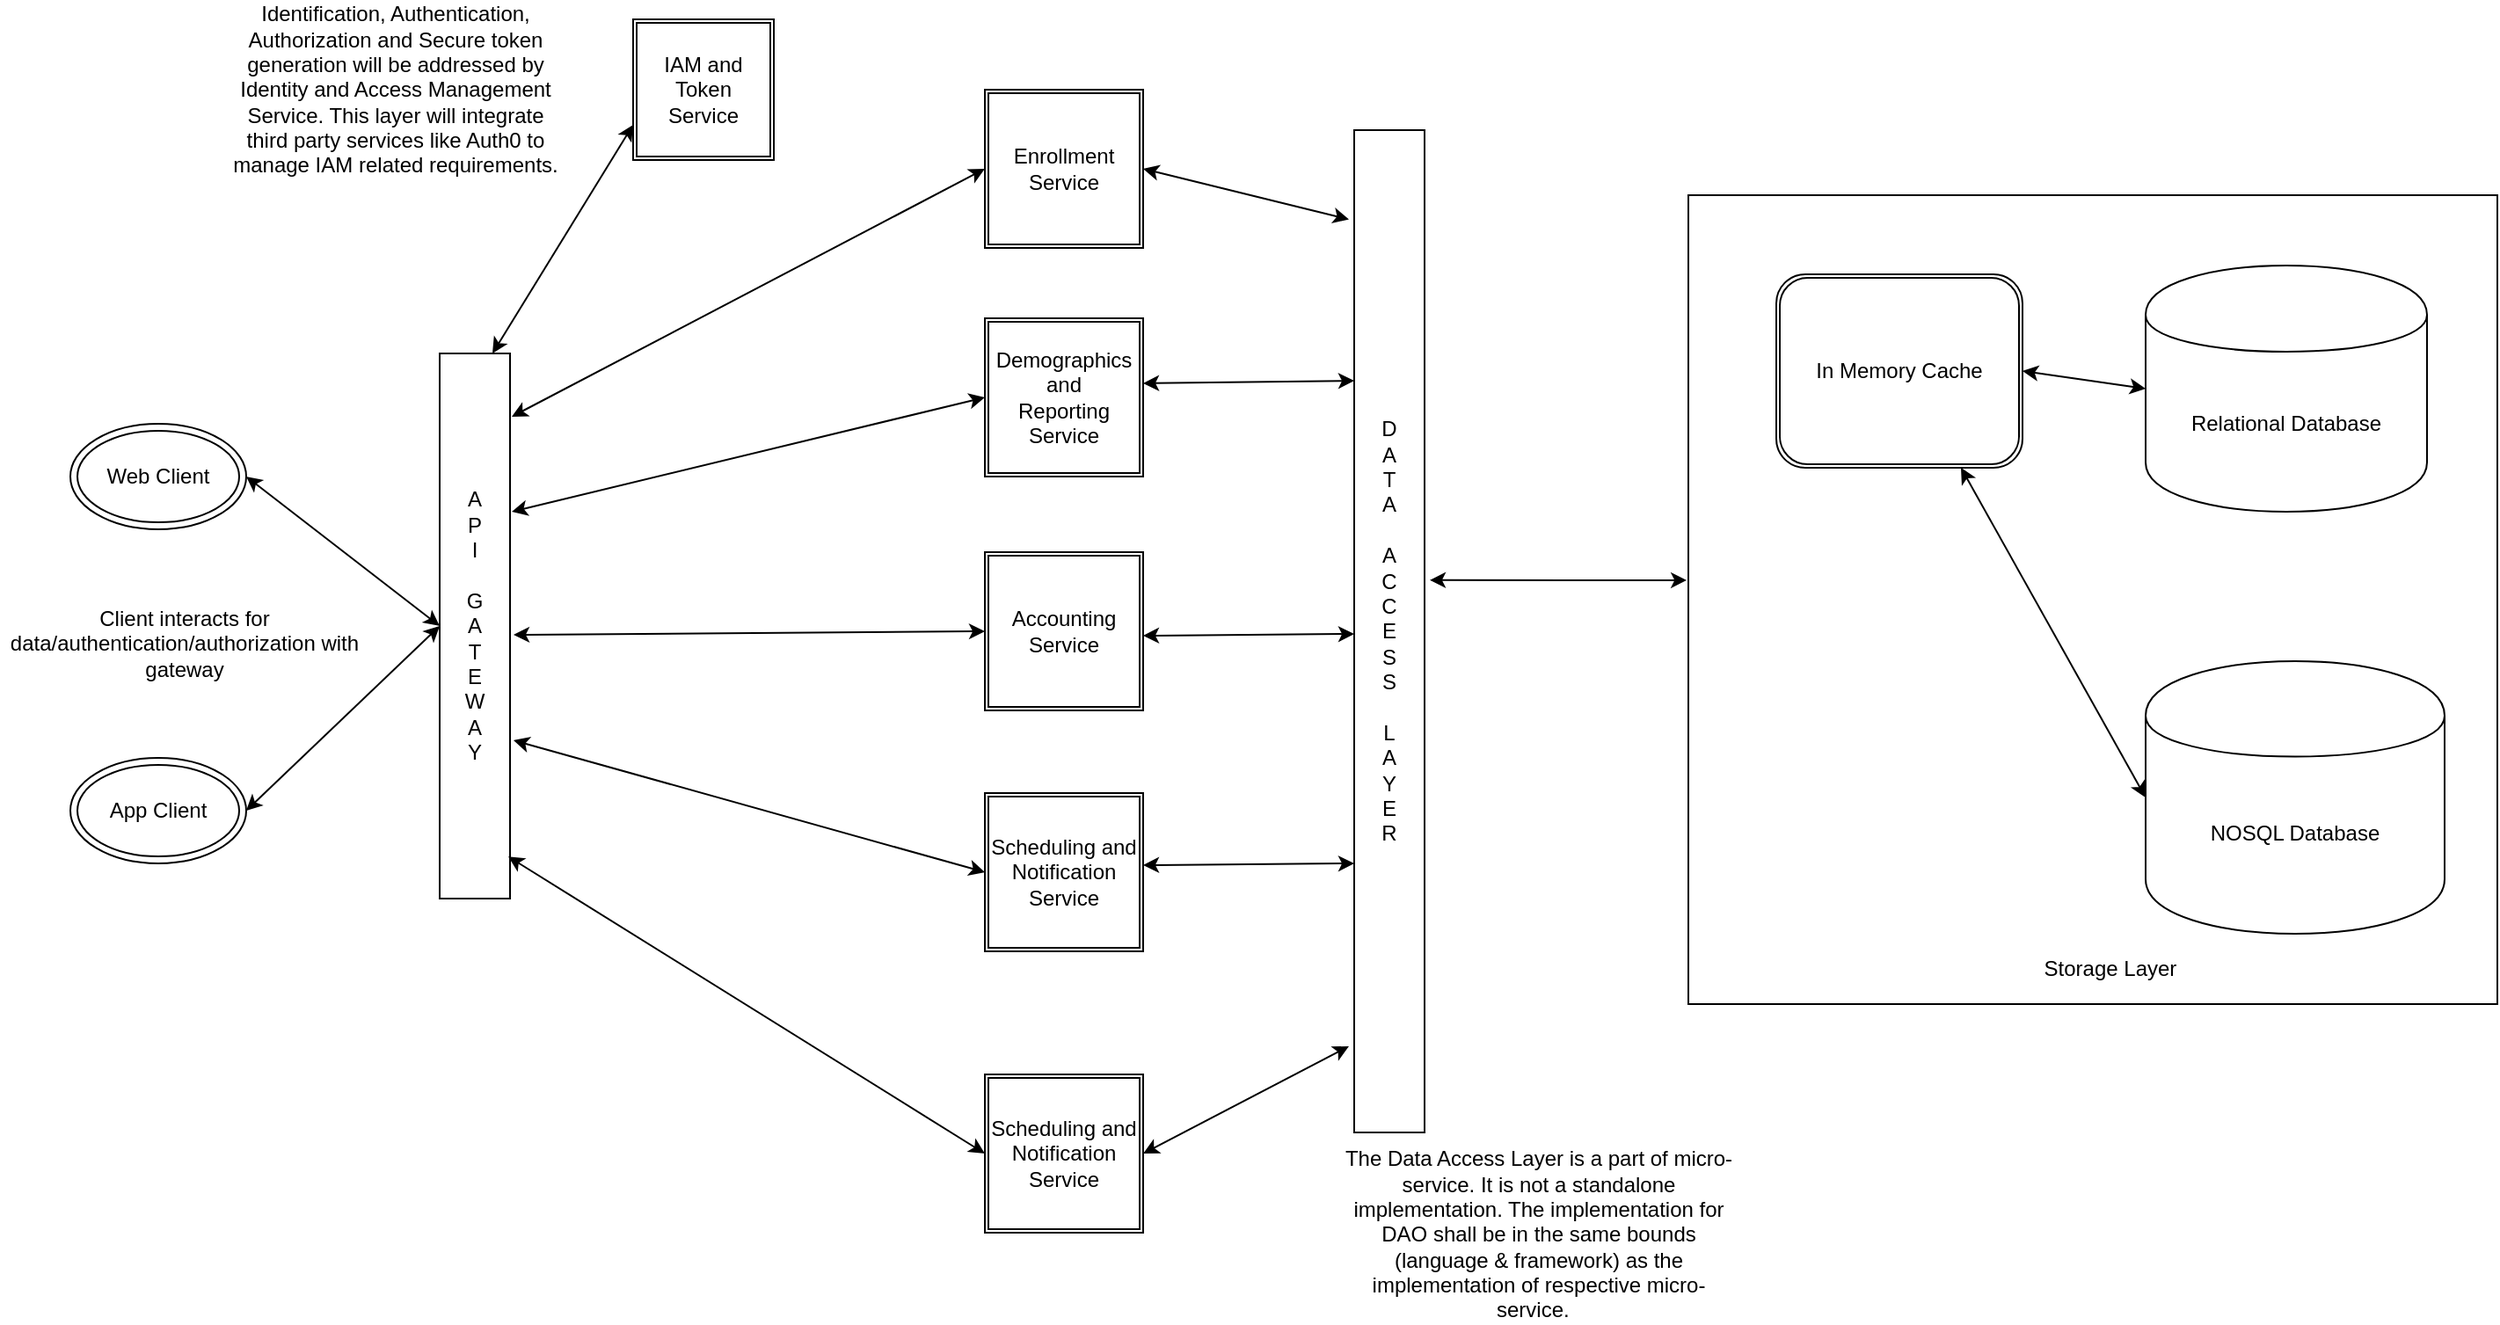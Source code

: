 <mxfile version="10.7.5" type="github"><diagram id="nEVin6h8f2KpLFeUjwzo" name="System Architecture Overview"><mxGraphModel dx="1158" dy="798" grid="1" gridSize="10" guides="1" tooltips="1" connect="1" arrows="1" fold="1" page="1" pageScale="1" pageWidth="1100" pageHeight="850" math="0" shadow="0"><root><mxCell id="0"/><mxCell id="1" parent="0"/><mxCell id="lZc6xC2uZv-VmIgXL_me-2" value="A&lt;br&gt;P&lt;br&gt;I&lt;br&gt;&lt;br&gt;G&lt;br&gt;A&lt;br&gt;T&lt;br&gt;E&lt;br&gt;W&lt;br&gt;A&lt;br&gt;Y" style="rounded=0;whiteSpace=wrap;html=1;" vertex="1" parent="1"><mxGeometry x="250" y="230" width="40" height="310" as="geometry"/></mxCell><mxCell id="lZc6xC2uZv-VmIgXL_me-3" value="IAM and Token Service" style="shape=ext;double=1;whiteSpace=wrap;html=1;aspect=fixed;" vertex="1" parent="1"><mxGeometry x="360" y="40" width="80" height="80" as="geometry"/></mxCell><mxCell id="lZc6xC2uZv-VmIgXL_me-4" value="Web Client&lt;br&gt;" style="ellipse;shape=doubleEllipse;whiteSpace=wrap;html=1;" vertex="1" parent="1"><mxGeometry x="40" y="270" width="100" height="60" as="geometry"/></mxCell><mxCell id="lZc6xC2uZv-VmIgXL_me-5" value="App Client" style="ellipse;shape=doubleEllipse;whiteSpace=wrap;html=1;" vertex="1" parent="1"><mxGeometry x="40" y="460" width="100" height="60" as="geometry"/></mxCell><mxCell id="lZc6xC2uZv-VmIgXL_me-6" value="" style="endArrow=classic;startArrow=classic;html=1;exitX=1;exitY=0.5;exitDx=0;exitDy=0;entryX=0;entryY=0.5;entryDx=0;entryDy=0;" edge="1" parent="1" source="lZc6xC2uZv-VmIgXL_me-4" target="lZc6xC2uZv-VmIgXL_me-2"><mxGeometry width="50" height="50" relative="1" as="geometry"><mxPoint x="150" y="400" as="sourcePoint"/><mxPoint x="200" y="350" as="targetPoint"/></mxGeometry></mxCell><mxCell id="lZc6xC2uZv-VmIgXL_me-7" value="" style="endArrow=classic;startArrow=classic;html=1;exitX=1;exitY=0.5;exitDx=0;exitDy=0;entryX=0;entryY=0.5;entryDx=0;entryDy=0;" edge="1" parent="1" source="lZc6xC2uZv-VmIgXL_me-5" target="lZc6xC2uZv-VmIgXL_me-2"><mxGeometry width="50" height="50" relative="1" as="geometry"><mxPoint x="160" y="490" as="sourcePoint"/><mxPoint x="210" y="440" as="targetPoint"/></mxGeometry></mxCell><UserObject label="Client interacts for data/authentication/authorization with gateway" placeholders="1" name="Variable" id="lZc6xC2uZv-VmIgXL_me-10"><mxCell style="text;html=1;strokeColor=none;fillColor=none;align=center;verticalAlign=middle;whiteSpace=wrap;overflow=hidden;" vertex="1" parent="1"><mxGeometry y="355" width="210" height="80" as="geometry"/></mxCell></UserObject><mxCell id="lZc6xC2uZv-VmIgXL_me-11" value="Enrollment Service" style="shape=ext;double=1;whiteSpace=wrap;html=1;aspect=fixed;" vertex="1" parent="1"><mxGeometry x="560" y="80" width="90" height="90" as="geometry"/></mxCell><mxCell id="lZc6xC2uZv-VmIgXL_me-12" value="Demographics and &lt;br&gt;Reporting Service&lt;br&gt;" style="shape=ext;double=1;whiteSpace=wrap;html=1;aspect=fixed;" vertex="1" parent="1"><mxGeometry x="560" y="210" width="90" height="90" as="geometry"/></mxCell><mxCell id="lZc6xC2uZv-VmIgXL_me-14" value="Accounting&lt;br&gt;Service&lt;br&gt;" style="shape=ext;double=1;whiteSpace=wrap;html=1;aspect=fixed;" vertex="1" parent="1"><mxGeometry x="560" y="343" width="90" height="90" as="geometry"/></mxCell><mxCell id="lZc6xC2uZv-VmIgXL_me-15" value="Scheduling and Notification&lt;br&gt;Service&lt;br&gt;" style="shape=ext;double=1;whiteSpace=wrap;html=1;aspect=fixed;" vertex="1" parent="1"><mxGeometry x="560" y="480" width="90" height="90" as="geometry"/></mxCell><mxCell id="lZc6xC2uZv-VmIgXL_me-16" value="" style="endArrow=classic;startArrow=classic;html=1;exitX=0.75;exitY=0;exitDx=0;exitDy=0;entryX=0;entryY=0.75;entryDx=0;entryDy=0;" edge="1" parent="1" source="lZc6xC2uZv-VmIgXL_me-2" target="lZc6xC2uZv-VmIgXL_me-3"><mxGeometry width="50" height="50" relative="1" as="geometry"><mxPoint x="310" y="220" as="sourcePoint"/><mxPoint x="360" y="170" as="targetPoint"/></mxGeometry></mxCell><mxCell id="lZc6xC2uZv-VmIgXL_me-17" value="" style="endArrow=classic;startArrow=classic;html=1;entryX=0;entryY=0.5;entryDx=0;entryDy=0;exitX=1.025;exitY=0.116;exitDx=0;exitDy=0;exitPerimeter=0;" edge="1" parent="1" source="lZc6xC2uZv-VmIgXL_me-2" target="lZc6xC2uZv-VmIgXL_me-11"><mxGeometry width="50" height="50" relative="1" as="geometry"><mxPoint x="320" y="290" as="sourcePoint"/><mxPoint x="370" y="240" as="targetPoint"/></mxGeometry></mxCell><mxCell id="lZc6xC2uZv-VmIgXL_me-18" value="" style="endArrow=classic;startArrow=classic;html=1;entryX=0;entryY=0.5;entryDx=0;entryDy=0;" edge="1" parent="1" target="lZc6xC2uZv-VmIgXL_me-12"><mxGeometry width="50" height="50" relative="1" as="geometry"><mxPoint x="291" y="320" as="sourcePoint"/><mxPoint x="570" y="215" as="targetPoint"/></mxGeometry></mxCell><mxCell id="lZc6xC2uZv-VmIgXL_me-19" value="" style="endArrow=classic;startArrow=classic;html=1;entryX=0;entryY=0.5;entryDx=0;entryDy=0;" edge="1" parent="1" target="lZc6xC2uZv-VmIgXL_me-14"><mxGeometry width="50" height="50" relative="1" as="geometry"><mxPoint x="292" y="390" as="sourcePoint"/><mxPoint x="580" y="225" as="targetPoint"/></mxGeometry></mxCell><mxCell id="lZc6xC2uZv-VmIgXL_me-20" value="" style="endArrow=classic;startArrow=classic;html=1;entryX=0;entryY=0.5;entryDx=0;entryDy=0;" edge="1" parent="1" target="lZc6xC2uZv-VmIgXL_me-15"><mxGeometry width="50" height="50" relative="1" as="geometry"><mxPoint x="292" y="450" as="sourcePoint"/><mxPoint x="590" y="235" as="targetPoint"/></mxGeometry></mxCell><mxCell id="lZc6xC2uZv-VmIgXL_me-22" value="Scheduling and Notification&lt;br&gt;Service&lt;br&gt;" style="shape=ext;double=1;whiteSpace=wrap;html=1;aspect=fixed;" vertex="1" parent="1"><mxGeometry x="560" y="640" width="90" height="90" as="geometry"/></mxCell><mxCell id="lZc6xC2uZv-VmIgXL_me-23" value="" style="endArrow=classic;startArrow=classic;html=1;entryX=0;entryY=0.5;entryDx=0;entryDy=0;exitX=0.975;exitY=0.923;exitDx=0;exitDy=0;exitPerimeter=0;" edge="1" parent="1" source="lZc6xC2uZv-VmIgXL_me-2" target="lZc6xC2uZv-VmIgXL_me-22"><mxGeometry width="50" height="50" relative="1" as="geometry"><mxPoint x="299" y="410" as="sourcePoint"/><mxPoint x="570" y="535" as="targetPoint"/></mxGeometry></mxCell><mxCell id="lZc6xC2uZv-VmIgXL_me-30" value="D&lt;br&gt;A&lt;br&gt;T&lt;br&gt;A&lt;br&gt;&lt;br&gt;A&lt;br&gt;C&lt;br&gt;C&lt;br&gt;E&lt;br&gt;S&lt;br&gt;S&lt;br&gt;&lt;br&gt;L&lt;br&gt;A&lt;br&gt;Y&lt;br&gt;E&lt;br&gt;R" style="rounded=0;whiteSpace=wrap;html=1;" vertex="1" parent="1"><mxGeometry x="770" y="103" width="40" height="570" as="geometry"/></mxCell><mxCell id="lZc6xC2uZv-VmIgXL_me-31" value="" style="endArrow=classic;startArrow=classic;html=1;exitX=1;exitY=0.5;exitDx=0;exitDy=0;entryX=-0.075;entryY=0.089;entryDx=0;entryDy=0;entryPerimeter=0;" edge="1" parent="1" source="lZc6xC2uZv-VmIgXL_me-11" target="lZc6xC2uZv-VmIgXL_me-30"><mxGeometry width="50" height="50" relative="1" as="geometry"><mxPoint x="680" y="388" as="sourcePoint"/><mxPoint x="730" y="338" as="targetPoint"/></mxGeometry></mxCell><mxCell id="lZc6xC2uZv-VmIgXL_me-32" value="" style="endArrow=classic;startArrow=classic;html=1;exitX=1;exitY=0.411;exitDx=0;exitDy=0;entryX=0;entryY=0.25;entryDx=0;entryDy=0;exitPerimeter=0;" edge="1" parent="1" source="lZc6xC2uZv-VmIgXL_me-12" target="lZc6xC2uZv-VmIgXL_me-30"><mxGeometry width="50" height="50" relative="1" as="geometry"><mxPoint x="660" y="135" as="sourcePoint"/><mxPoint x="777" y="202" as="targetPoint"/></mxGeometry></mxCell><mxCell id="lZc6xC2uZv-VmIgXL_me-33" value="" style="endArrow=classic;startArrow=classic;html=1;exitX=1;exitY=0.411;exitDx=0;exitDy=0;entryX=0;entryY=0.25;entryDx=0;entryDy=0;exitPerimeter=0;" edge="1" parent="1"><mxGeometry width="50" height="50" relative="1" as="geometry"><mxPoint x="650" y="390.5" as="sourcePoint"/><mxPoint x="770" y="389.5" as="targetPoint"/></mxGeometry></mxCell><mxCell id="lZc6xC2uZv-VmIgXL_me-34" value="" style="endArrow=classic;startArrow=classic;html=1;exitX=1;exitY=0.411;exitDx=0;exitDy=0;entryX=0;entryY=0.25;entryDx=0;entryDy=0;exitPerimeter=0;" edge="1" parent="1"><mxGeometry width="50" height="50" relative="1" as="geometry"><mxPoint x="650" y="521" as="sourcePoint"/><mxPoint x="770" y="520" as="targetPoint"/></mxGeometry></mxCell><mxCell id="lZc6xC2uZv-VmIgXL_me-35" value="" style="endArrow=classic;startArrow=classic;html=1;exitX=1;exitY=0.5;exitDx=0;exitDy=0;entryX=-0.075;entryY=0.914;entryDx=0;entryDy=0;entryPerimeter=0;" edge="1" parent="1" source="lZc6xC2uZv-VmIgXL_me-22" target="lZc6xC2uZv-VmIgXL_me-30"><mxGeometry width="50" height="50" relative="1" as="geometry"><mxPoint x="680" y="700" as="sourcePoint"/><mxPoint x="730" y="650" as="targetPoint"/></mxGeometry></mxCell><mxCell id="lZc6xC2uZv-VmIgXL_me-36" value="" style="endArrow=classic;startArrow=classic;html=1;entryX=-0.002;entryY=0.476;entryDx=0;entryDy=0;entryPerimeter=0;exitX=1.075;exitY=0.449;exitDx=0;exitDy=0;exitPerimeter=0;" edge="1" parent="1" source="lZc6xC2uZv-VmIgXL_me-30" target="lZc6xC2uZv-VmIgXL_me-24"><mxGeometry width="50" height="50" relative="1" as="geometry"><mxPoint x="840" y="360" as="sourcePoint"/><mxPoint x="890" y="310" as="targetPoint"/></mxGeometry></mxCell><mxCell id="lZc6xC2uZv-VmIgXL_me-40" value="" style="group" vertex="1" connectable="0" parent="1"><mxGeometry x="960" y="140" width="460" height="460" as="geometry"/></mxCell><mxCell id="lZc6xC2uZv-VmIgXL_me-24" value="" style="whiteSpace=wrap;html=1;aspect=fixed;" vertex="1" parent="lZc6xC2uZv-VmIgXL_me-40"><mxGeometry width="460" height="460" as="geometry"/></mxCell><mxCell id="lZc6xC2uZv-VmIgXL_me-25" value="In Memory Cache" style="shape=ext;double=1;rounded=1;whiteSpace=wrap;html=1;" vertex="1" parent="lZc6xC2uZv-VmIgXL_me-40"><mxGeometry x="50" y="45" width="140" height="110" as="geometry"/></mxCell><mxCell id="lZc6xC2uZv-VmIgXL_me-26" value="Relational Database" style="shape=cylinder;whiteSpace=wrap;html=1;boundedLbl=1;backgroundOutline=1;" vertex="1" parent="lZc6xC2uZv-VmIgXL_me-40"><mxGeometry x="260" y="40" width="160" height="140" as="geometry"/></mxCell><mxCell id="lZc6xC2uZv-VmIgXL_me-28" value="NOSQL Database" style="shape=cylinder;whiteSpace=wrap;html=1;boundedLbl=1;backgroundOutline=1;" vertex="1" parent="lZc6xC2uZv-VmIgXL_me-40"><mxGeometry x="260" y="265" width="170" height="155" as="geometry"/></mxCell><UserObject label="Storage Layer" placeholders="1" name="Variable" id="lZc6xC2uZv-VmIgXL_me-39"><mxCell style="text;html=1;strokeColor=none;fillColor=none;align=center;verticalAlign=middle;whiteSpace=wrap;overflow=hidden;" vertex="1" parent="lZc6xC2uZv-VmIgXL_me-40"><mxGeometry x="200" y="430" width="80" height="20" as="geometry"/></mxCell></UserObject><mxCell id="lZc6xC2uZv-VmIgXL_me-41" value="" style="endArrow=classic;startArrow=classic;html=1;entryX=0;entryY=0.5;entryDx=0;entryDy=0;exitX=1;exitY=0.5;exitDx=0;exitDy=0;" edge="1" parent="lZc6xC2uZv-VmIgXL_me-40" source="lZc6xC2uZv-VmIgXL_me-25" target="lZc6xC2uZv-VmIgXL_me-26"><mxGeometry width="50" height="50" relative="1" as="geometry"><mxPoint x="-630" y="660" as="sourcePoint"/><mxPoint x="-580" y="610" as="targetPoint"/></mxGeometry></mxCell><mxCell id="lZc6xC2uZv-VmIgXL_me-42" value="" style="endArrow=classic;startArrow=classic;html=1;entryX=0;entryY=0.5;entryDx=0;entryDy=0;exitX=0.75;exitY=1;exitDx=0;exitDy=0;" edge="1" parent="lZc6xC2uZv-VmIgXL_me-40" source="lZc6xC2uZv-VmIgXL_me-25" target="lZc6xC2uZv-VmIgXL_me-28"><mxGeometry width="50" height="50" relative="1" as="geometry"><mxPoint x="-510" y="660" as="sourcePoint"/><mxPoint x="-460" y="610" as="targetPoint"/></mxGeometry></mxCell><mxCell id="lZc6xC2uZv-VmIgXL_me-44" value="The Data Access Layer is a part of micro-service. It is not a standalone implementation. The implementation for DAO shall be in the same bounds (language &amp;amp; framework) as the implementation of respective micro-service.&amp;nbsp;&amp;nbsp;" style="text;html=1;strokeColor=none;fillColor=none;align=center;verticalAlign=middle;whiteSpace=wrap;rounded=0;" vertex="1" parent="1"><mxGeometry x="760" y="682" width="230" height="98" as="geometry"/></mxCell><mxCell id="lZc6xC2uZv-VmIgXL_me-45" value="Identification, Authentication, Authorization and Secure token generation will be addressed by Identity and Access Management Service. This layer will integrate third party services like Auth0 to manage IAM related requirements." style="text;html=1;strokeColor=none;fillColor=none;align=center;verticalAlign=middle;whiteSpace=wrap;rounded=0;" vertex="1" parent="1"><mxGeometry x="130" y="30" width="190" height="100" as="geometry"/></mxCell></root></mxGraphModel></diagram></mxfile>
